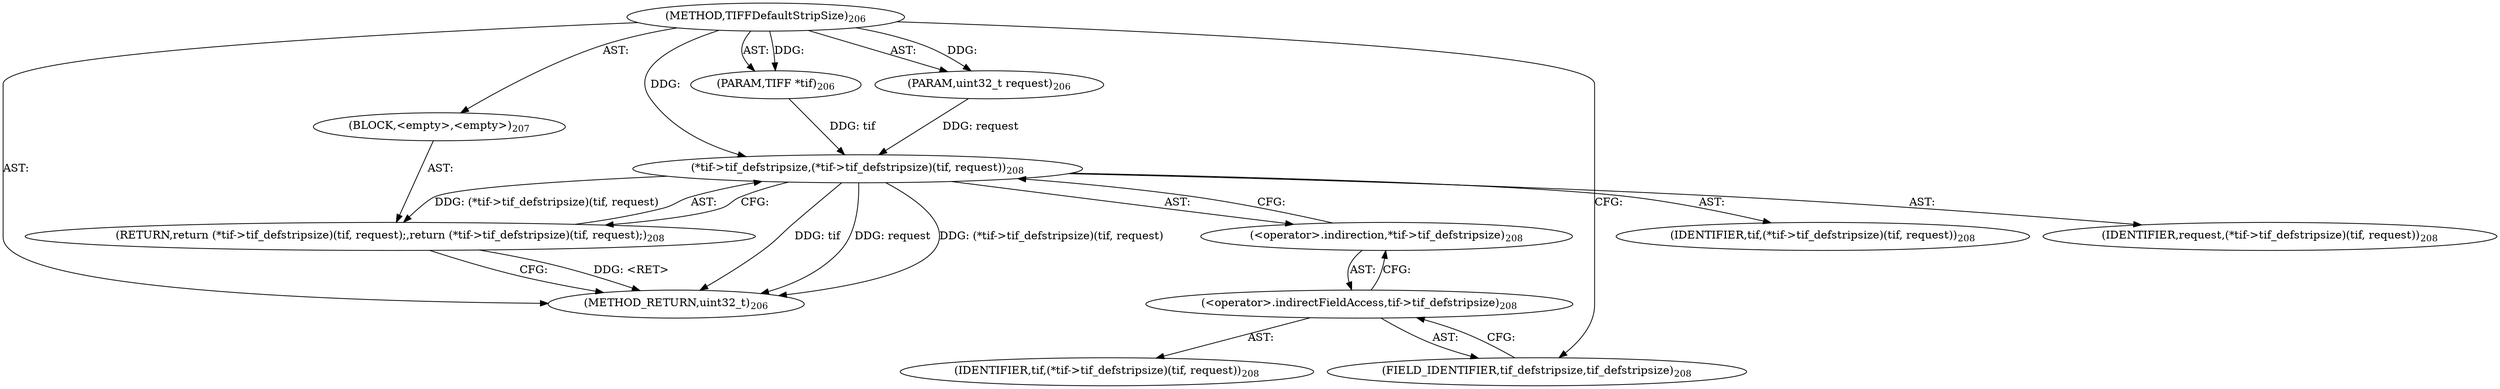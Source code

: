 digraph "TIFFDefaultStripSize" {  
"11370" [label = <(METHOD,TIFFDefaultStripSize)<SUB>206</SUB>> ]
"11371" [label = <(PARAM,TIFF *tif)<SUB>206</SUB>> ]
"11372" [label = <(PARAM,uint32_t request)<SUB>206</SUB>> ]
"11373" [label = <(BLOCK,&lt;empty&gt;,&lt;empty&gt;)<SUB>207</SUB>> ]
"11374" [label = <(RETURN,return (*tif-&gt;tif_defstripsize)(tif, request);,return (*tif-&gt;tif_defstripsize)(tif, request);)<SUB>208</SUB>> ]
"11375" [label = <(*tif-&gt;tif_defstripsize,(*tif-&gt;tif_defstripsize)(tif, request))<SUB>208</SUB>> ]
"11376" [label = <(&lt;operator&gt;.indirection,*tif-&gt;tif_defstripsize)<SUB>208</SUB>> ]
"11377" [label = <(&lt;operator&gt;.indirectFieldAccess,tif-&gt;tif_defstripsize)<SUB>208</SUB>> ]
"11378" [label = <(IDENTIFIER,tif,(*tif-&gt;tif_defstripsize)(tif, request))<SUB>208</SUB>> ]
"11379" [label = <(FIELD_IDENTIFIER,tif_defstripsize,tif_defstripsize)<SUB>208</SUB>> ]
"11380" [label = <(IDENTIFIER,tif,(*tif-&gt;tif_defstripsize)(tif, request))<SUB>208</SUB>> ]
"11381" [label = <(IDENTIFIER,request,(*tif-&gt;tif_defstripsize)(tif, request))<SUB>208</SUB>> ]
"11382" [label = <(METHOD_RETURN,uint32_t)<SUB>206</SUB>> ]
  "11370" -> "11371"  [ label = "AST: "] 
  "11370" -> "11372"  [ label = "AST: "] 
  "11370" -> "11373"  [ label = "AST: "] 
  "11370" -> "11382"  [ label = "AST: "] 
  "11373" -> "11374"  [ label = "AST: "] 
  "11374" -> "11375"  [ label = "AST: "] 
  "11375" -> "11376"  [ label = "AST: "] 
  "11375" -> "11380"  [ label = "AST: "] 
  "11375" -> "11381"  [ label = "AST: "] 
  "11376" -> "11377"  [ label = "AST: "] 
  "11377" -> "11378"  [ label = "AST: "] 
  "11377" -> "11379"  [ label = "AST: "] 
  "11374" -> "11382"  [ label = "CFG: "] 
  "11375" -> "11374"  [ label = "CFG: "] 
  "11376" -> "11375"  [ label = "CFG: "] 
  "11377" -> "11376"  [ label = "CFG: "] 
  "11379" -> "11377"  [ label = "CFG: "] 
  "11370" -> "11379"  [ label = "CFG: "] 
  "11374" -> "11382"  [ label = "DDG: &lt;RET&gt;"] 
  "11375" -> "11382"  [ label = "DDG: tif"] 
  "11375" -> "11382"  [ label = "DDG: request"] 
  "11375" -> "11382"  [ label = "DDG: (*tif-&gt;tif_defstripsize)(tif, request)"] 
  "11370" -> "11371"  [ label = "DDG: "] 
  "11370" -> "11372"  [ label = "DDG: "] 
  "11375" -> "11374"  [ label = "DDG: (*tif-&gt;tif_defstripsize)(tif, request)"] 
  "11371" -> "11375"  [ label = "DDG: tif"] 
  "11370" -> "11375"  [ label = "DDG: "] 
  "11372" -> "11375"  [ label = "DDG: request"] 
}
